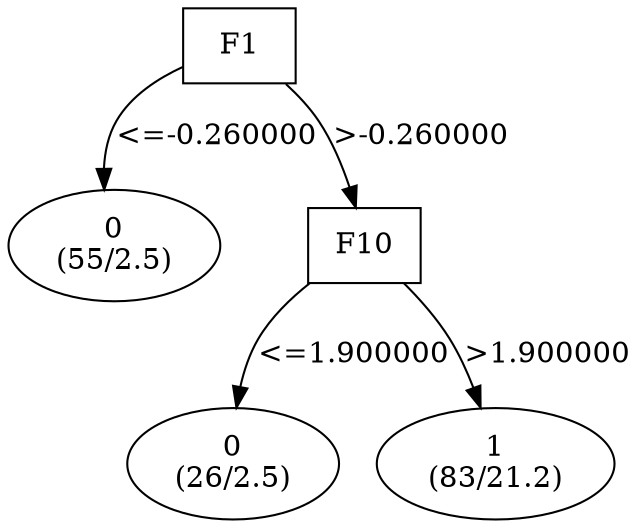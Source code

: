 digraph YaDT {
n0 [ shape=box, label="F1\n"]
n0 -> n1 [label="<=-0.260000"]
n1 [ shape=ellipse, label="0\n(55/2.5)"]
n0 -> n2 [label=">-0.260000"]
n2 [ shape=box, label="F10\n"]
n2 -> n3 [label="<=1.900000"]
n3 [ shape=ellipse, label="0\n(26/2.5)"]
n2 -> n4 [label=">1.900000"]
n4 [ shape=ellipse, label="1\n(83/21.2)"]
}
